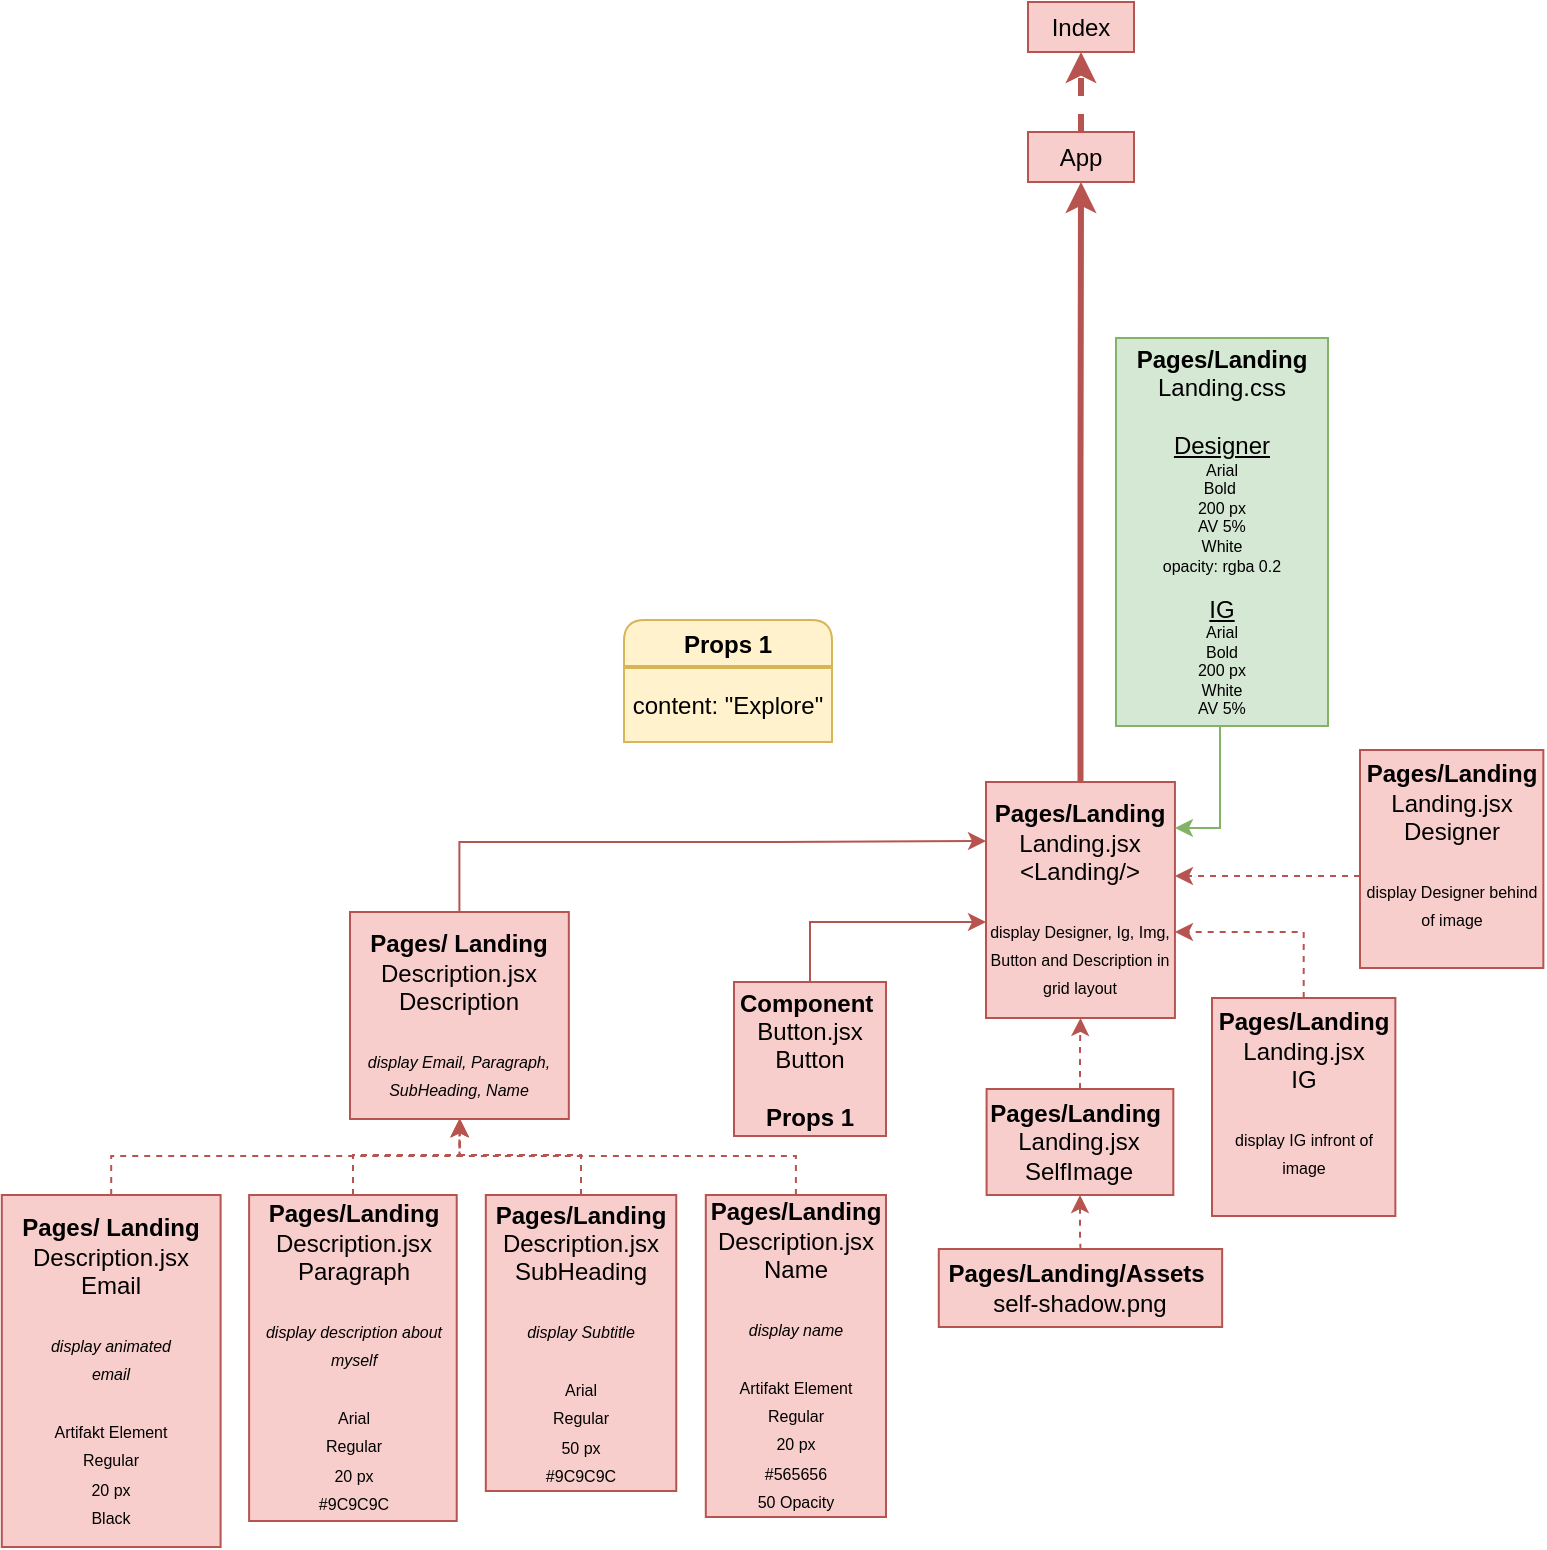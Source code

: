 <mxfile version="16.5.1" type="device"><diagram id="cFOZOIC72-pHiuxB3sqV" name="Page-1"><mxGraphModel dx="1897" dy="1311" grid="0" gridSize="10" guides="1" tooltips="1" connect="1" arrows="1" fold="1" page="0" pageScale="1" pageWidth="850" pageHeight="1100" background="none" math="0" shadow="0"><root><mxCell id="0"/><mxCell id="1" parent="0"/><mxCell id="mDYiBMSl4Z8b1BtRQU-R-2" value="" style="edgeStyle=orthogonalEdgeStyle;rounded=0;orthogonalLoop=1;jettySize=auto;html=1;fillColor=#f8cecc;strokeColor=#b85450;strokeWidth=3;dashed=1;" parent="1" source="mDYiBMSl4Z8b1BtRQU-R-1" target="A9FlnMYe5ykQsHilOMoN-1" edge="1"><mxGeometry relative="1" as="geometry"/></mxCell><mxCell id="A9FlnMYe5ykQsHilOMoN-1" value="Index" style="rounded=0;whiteSpace=wrap;html=1;fillColor=#f8cecc;strokeColor=#b85450;" parent="1" vertex="1"><mxGeometry x="354" y="-364" width="53" height="25" as="geometry"/></mxCell><mxCell id="mDYiBMSl4Z8b1BtRQU-R-6" value="" style="edgeStyle=orthogonalEdgeStyle;rounded=0;orthogonalLoop=1;jettySize=auto;html=1;fillColor=#f8cecc;strokeColor=#b85450;strokeWidth=3;" parent="1" source="mDYiBMSl4Z8b1BtRQU-R-5" target="mDYiBMSl4Z8b1BtRQU-R-1" edge="1"><mxGeometry relative="1" as="geometry"/></mxCell><mxCell id="mDYiBMSl4Z8b1BtRQU-R-1" value="App" style="rounded=0;whiteSpace=wrap;html=1;fillColor=#f8cecc;strokeColor=#b85450;" parent="1" vertex="1"><mxGeometry x="354" y="-299" width="53" height="25" as="geometry"/></mxCell><mxCell id="mDYiBMSl4Z8b1BtRQU-R-5" value="&lt;b&gt;Pages/Landing&lt;br&gt;&lt;/b&gt;Landing.jsx &amp;lt;Landing/&amp;gt;&lt;br&gt;&lt;br&gt;&lt;font style=&quot;font-size: 8px&quot;&gt;display Designer, Ig, Img, Button and Description in grid layout&lt;/font&gt;" style="rounded=0;whiteSpace=wrap;html=1;fillColor=#f8cecc;strokeColor=#b85450;" parent="1" vertex="1"><mxGeometry x="333" y="26" width="94.47" height="118" as="geometry"/></mxCell><mxCell id="mDYiBMSl4Z8b1BtRQU-R-10" value="&lt;b&gt;Pages/Landing/Assets&lt;/b&gt;&amp;nbsp;&lt;br&gt;self-shadow.png" style="rounded=0;whiteSpace=wrap;html=1;fillColor=#f8cecc;strokeColor=#b85450;" parent="1" vertex="1"><mxGeometry x="309.39" y="259.5" width="141.69" height="39" as="geometry"/></mxCell><mxCell id="x-eTrsKcbJd0XROmDZHk-91" style="edgeStyle=orthogonalEdgeStyle;rounded=0;orthogonalLoop=1;jettySize=auto;html=1;fontSize=8;startArrow=none;startFill=0;endArrow=classic;endFill=1;fillColor=#f8cecc;strokeColor=#b85450;dashed=1;" edge="1" parent="1" source="mDYiBMSl4Z8b1BtRQU-R-16" target="mDYiBMSl4Z8b1BtRQU-R-5"><mxGeometry relative="1" as="geometry"><Array as="points"><mxPoint x="492" y="101"/></Array></mxGeometry></mxCell><mxCell id="mDYiBMSl4Z8b1BtRQU-R-16" value="&lt;b&gt;Pages/Landing&lt;br&gt;&lt;/b&gt;Landing.jsx&lt;br&gt;IG&lt;br&gt;&lt;br&gt;&lt;font style=&quot;font-size: 8px&quot;&gt;display IG infront of image&lt;/font&gt;&lt;br&gt;&lt;font style=&quot;font-size: 8px&quot;&gt;&lt;br&gt;&lt;/font&gt;" style="rounded=0;whiteSpace=wrap;html=1;fillColor=#f8cecc;strokeColor=#b85450;" parent="1" vertex="1"><mxGeometry x="446" y="134" width="91.68" height="109" as="geometry"/></mxCell><mxCell id="x-eTrsKcbJd0XROmDZHk-85" style="edgeStyle=orthogonalEdgeStyle;rounded=0;orthogonalLoop=1;jettySize=auto;html=1;fontSize=8;startArrow=none;startFill=0;endArrow=classic;endFill=1;fillColor=#f8cecc;strokeColor=#b85450;" edge="1" parent="1" source="mDYiBMSl4Z8b1BtRQU-R-18" target="mDYiBMSl4Z8b1BtRQU-R-5"><mxGeometry relative="1" as="geometry"><Array as="points"><mxPoint x="245" y="96"/></Array></mxGeometry></mxCell><mxCell id="mDYiBMSl4Z8b1BtRQU-R-18" value="&lt;b&gt;Component&lt;/b&gt;&amp;nbsp;&lt;br&gt;Button.jsx&lt;br&gt;Button&lt;br&gt;&lt;br&gt;&lt;b&gt;Props 1&lt;/b&gt;" style="rounded=0;whiteSpace=wrap;html=1;fillColor=#f8cecc;strokeColor=#b85450;" parent="1" vertex="1"><mxGeometry x="207" y="126" width="76" height="77" as="geometry"/></mxCell><mxCell id="x-eTrsKcbJd0XROmDZHk-46" style="edgeStyle=orthogonalEdgeStyle;rounded=0;orthogonalLoop=1;jettySize=auto;html=1;entryX=0.5;entryY=0;entryDx=0;entryDy=0;startArrow=classic;startFill=1;endArrow=none;endFill=0;fillColor=#f8cecc;strokeColor=#b85450;dashed=1;" edge="1" parent="1" source="x-eTrsKcbJd0XROmDZHk-32" target="mDYiBMSl4Z8b1BtRQU-R-10"><mxGeometry relative="1" as="geometry"><Array as="points"/></mxGeometry></mxCell><mxCell id="x-eTrsKcbJd0XROmDZHk-83" style="edgeStyle=orthogonalEdgeStyle;rounded=0;orthogonalLoop=1;jettySize=auto;html=1;fontSize=8;startArrow=none;startFill=0;endArrow=classic;endFill=1;fillColor=#f8cecc;strokeColor=#b85450;dashed=1;" edge="1" parent="1" source="x-eTrsKcbJd0XROmDZHk-32" target="mDYiBMSl4Z8b1BtRQU-R-5"><mxGeometry relative="1" as="geometry"/></mxCell><mxCell id="x-eTrsKcbJd0XROmDZHk-32" value="&lt;b&gt;Pages/Landing&lt;/b&gt;&amp;nbsp;&lt;br&gt;Landing.jsx&lt;br&gt;SelfImage" style="rounded=0;whiteSpace=wrap;html=1;fillColor=#f8cecc;strokeColor=#b85450;" vertex="1" parent="1"><mxGeometry x="333.29" y="179.5" width="93.37" height="53" as="geometry"/></mxCell><mxCell id="x-eTrsKcbJd0XROmDZHk-39" value="Props 1" style="swimlane;rounded=1;shadow=0;glass=0;sketch=0;strokeWidth=1;fillColor=#fff2cc;strokeColor=#d6b656;" vertex="1" parent="1"><mxGeometry x="152.0" y="-55" width="104" height="57" as="geometry"/></mxCell><mxCell id="x-eTrsKcbJd0XROmDZHk-42" value="content: &quot;Explore&quot;" style="text;html=1;strokeColor=#d6b656;fillColor=#fff2cc;align=center;verticalAlign=middle;whiteSpace=wrap;rounded=0;shadow=0;glass=0;sketch=0;" vertex="1" parent="x-eTrsKcbJd0XROmDZHk-39"><mxGeometry y="24" width="104" height="37" as="geometry"/></mxCell><mxCell id="x-eTrsKcbJd0XROmDZHk-87" style="edgeStyle=orthogonalEdgeStyle;rounded=0;orthogonalLoop=1;jettySize=auto;html=1;fontSize=8;startArrow=none;startFill=0;endArrow=classic;endFill=1;fillColor=#f8cecc;strokeColor=#b85450;dashed=1;" edge="1" parent="1" source="x-eTrsKcbJd0XROmDZHk-80" target="mDYiBMSl4Z8b1BtRQU-R-5"><mxGeometry relative="1" as="geometry"><Array as="points"><mxPoint x="472" y="73"/><mxPoint x="472" y="73"/></Array></mxGeometry></mxCell><mxCell id="x-eTrsKcbJd0XROmDZHk-80" value="&lt;b&gt;Pages/Landing&lt;br&gt;&lt;/b&gt;Landing.jsx&lt;br&gt;Designer&lt;br&gt;&lt;br&gt;&lt;font style=&quot;font-size: 8px&quot;&gt;display Designer behind of image&lt;/font&gt;&lt;br&gt;&lt;font style=&quot;font-size: 8px&quot;&gt;&lt;br&gt;&lt;/font&gt;" style="rounded=0;whiteSpace=wrap;html=1;fillColor=#f8cecc;strokeColor=#b85450;" vertex="1" parent="1"><mxGeometry x="520" y="10" width="91.68" height="109" as="geometry"/></mxCell><mxCell id="x-eTrsKcbJd0XROmDZHk-90" style="edgeStyle=orthogonalEdgeStyle;rounded=0;orthogonalLoop=1;jettySize=auto;html=1;fontSize=8;startArrow=none;startFill=0;endArrow=classic;endFill=1;fillColor=#d5e8d4;strokeColor=#82b366;" edge="1" parent="1" source="x-eTrsKcbJd0XROmDZHk-88" target="mDYiBMSl4Z8b1BtRQU-R-5"><mxGeometry relative="1" as="geometry"><Array as="points"><mxPoint x="450" y="49"/></Array></mxGeometry></mxCell><mxCell id="x-eTrsKcbJd0XROmDZHk-88" value="&lt;span style=&quot;font-size: 12px&quot;&gt;&lt;b&gt;Pages/Landing&lt;/b&gt;&lt;br&gt;Landing.css&lt;br&gt;&lt;u&gt;&lt;br&gt;Designer&lt;/u&gt;&lt;br&gt;&lt;/span&gt;Arial&lt;br&gt;Bold&amp;nbsp;&lt;br&gt;200 px&lt;br&gt;AV 5%&lt;br&gt;White&lt;font style=&quot;font-size: 8px&quot;&gt;&lt;br&gt;opacity: rgba 0.2&lt;br&gt;&lt;br&gt;&lt;u&gt;&lt;span style=&quot;font-size: 12px&quot;&gt;IG&lt;/span&gt;&lt;br&gt;&lt;/u&gt;Arial&lt;br&gt;Bold&lt;br&gt;200 px&lt;br&gt;White&lt;br&gt;AV 5%&lt;br&gt;&lt;/font&gt;" style="rounded=0;whiteSpace=wrap;html=1;shadow=0;glass=0;sketch=0;fontSize=8;strokeWidth=1;fillColor=#d5e8d4;strokeColor=#82b366;" vertex="1" parent="1"><mxGeometry x="398" y="-196" width="106" height="194" as="geometry"/></mxCell><mxCell id="x-eTrsKcbJd0XROmDZHk-99" style="edgeStyle=orthogonalEdgeStyle;rounded=0;orthogonalLoop=1;jettySize=auto;html=1;fontSize=8;startArrow=none;startFill=0;endArrow=classic;endFill=1;strokeWidth=1;fillColor=#f8cecc;strokeColor=#b85450;dashed=1;" edge="1" parent="1" source="x-eTrsKcbJd0XROmDZHk-92" target="x-eTrsKcbJd0XROmDZHk-97"><mxGeometry relative="1" as="geometry"/></mxCell><mxCell id="x-eTrsKcbJd0XROmDZHk-92" value="&lt;b&gt;Pages/Landing&lt;br&gt;&lt;/b&gt;Description.jsx&lt;br&gt;Paragraph&lt;br&gt;&lt;font style=&quot;font-size: 8px&quot;&gt;&lt;br&gt;&lt;i&gt;display description about myself&lt;/i&gt;&lt;br&gt;&lt;br&gt;Arial&lt;br&gt;Regular&lt;br&gt;20 px&lt;br&gt;#9C9C9C&lt;br&gt;&lt;/font&gt;" style="rounded=0;whiteSpace=wrap;html=1;fillColor=#f8cecc;strokeColor=#b85450;" vertex="1" parent="1"><mxGeometry x="-35.444" y="232.5" width="103.806" height="163" as="geometry"/></mxCell><mxCell id="x-eTrsKcbJd0XROmDZHk-102" style="edgeStyle=orthogonalEdgeStyle;rounded=0;orthogonalLoop=1;jettySize=auto;html=1;fontSize=8;startArrow=none;startFill=0;endArrow=classic;endFill=1;strokeWidth=1;fillColor=#f8cecc;strokeColor=#b85450;dashed=1;" edge="1" parent="1" source="x-eTrsKcbJd0XROmDZHk-93" target="x-eTrsKcbJd0XROmDZHk-97"><mxGeometry relative="1" as="geometry"><Array as="points"><mxPoint x="-104" y="213"/><mxPoint x="70" y="213"/></Array></mxGeometry></mxCell><mxCell id="x-eTrsKcbJd0XROmDZHk-93" value="&lt;b&gt;Pages/ Landing&lt;br&gt;&lt;/b&gt;Description.jsx&lt;br&gt;Email&lt;br&gt;&lt;font style=&quot;font-size: 8px&quot;&gt;&lt;br&gt;&lt;i&gt;display animated &lt;br&gt;email&lt;/i&gt;&lt;br&gt;&lt;br&gt;Artifakt Element&lt;br&gt;Regular&lt;br&gt;20 px&lt;br&gt;Black&lt;br&gt;&lt;/font&gt;" style="rounded=0;whiteSpace=wrap;html=1;fillColor=#f8cecc;strokeColor=#b85450;" vertex="1" parent="1"><mxGeometry x="-159.104" y="232.5" width="109.405" height="176" as="geometry"/></mxCell><mxCell id="x-eTrsKcbJd0XROmDZHk-100" style="edgeStyle=orthogonalEdgeStyle;rounded=0;orthogonalLoop=1;jettySize=auto;html=1;fontSize=8;startArrow=none;startFill=0;endArrow=classic;endFill=1;strokeWidth=1;fillColor=#f8cecc;strokeColor=#b85450;dashed=1;" edge="1" parent="1" source="x-eTrsKcbJd0XROmDZHk-94" target="x-eTrsKcbJd0XROmDZHk-97"><mxGeometry relative="1" as="geometry"/></mxCell><mxCell id="x-eTrsKcbJd0XROmDZHk-94" value="&lt;b&gt;Pages/Landing&lt;/b&gt;&lt;br&gt;Description.jsx&lt;br&gt;SubHeading&lt;br&gt;&lt;font style=&quot;font-size: 8px&quot;&gt;&lt;br&gt;&lt;i&gt;display Subtitle&lt;br&gt;&lt;/i&gt;&lt;br&gt;Arial&lt;br&gt;Regular&lt;br&gt;50 px&lt;br&gt;#9C9C9C&lt;br&gt;&lt;/font&gt;" style="rounded=0;whiteSpace=wrap;html=1;fillColor=#f8cecc;strokeColor=#b85450;" vertex="1" parent="1"><mxGeometry x="82.899" y="232.5" width="95.225" height="148" as="geometry"/></mxCell><mxCell id="x-eTrsKcbJd0XROmDZHk-101" style="edgeStyle=orthogonalEdgeStyle;rounded=0;orthogonalLoop=1;jettySize=auto;html=1;fontSize=8;startArrow=none;startFill=0;endArrow=classic;endFill=1;strokeWidth=1;fillColor=#f8cecc;strokeColor=#b85450;dashed=1;" edge="1" parent="1" source="x-eTrsKcbJd0XROmDZHk-95" target="x-eTrsKcbJd0XROmDZHk-97"><mxGeometry relative="1" as="geometry"><Array as="points"><mxPoint x="238" y="213"/><mxPoint x="70" y="213"/></Array></mxGeometry></mxCell><mxCell id="x-eTrsKcbJd0XROmDZHk-95" value="&lt;b&gt;Pages/Landing&lt;br&gt;&lt;/b&gt;Description.jsx&lt;br&gt;Name&lt;br&gt;&lt;font style=&quot;font-size: 8px&quot;&gt;&lt;br&gt;&lt;i&gt;display name&lt;/i&gt;&lt;br&gt;&lt;br&gt;Artifakt Element&lt;br&gt;Regular&lt;br&gt;20 px&lt;br&gt;#565656&lt;br&gt;50 Opacity&lt;br&gt;&lt;/font&gt;" style="rounded=0;whiteSpace=wrap;html=1;fillColor=#f8cecc;strokeColor=#b85450;" vertex="1" parent="1"><mxGeometry x="192.901" y="232.5" width="90.098" height="161" as="geometry"/></mxCell><mxCell id="x-eTrsKcbJd0XROmDZHk-98" style="edgeStyle=orthogonalEdgeStyle;rounded=0;orthogonalLoop=1;jettySize=auto;html=1;entryX=0;entryY=0.25;entryDx=0;entryDy=0;fontSize=8;startArrow=none;startFill=0;endArrow=classic;endFill=1;strokeWidth=1;fillColor=#f8cecc;strokeColor=#b85450;" edge="1" parent="1" source="x-eTrsKcbJd0XROmDZHk-97" target="mDYiBMSl4Z8b1BtRQU-R-5"><mxGeometry relative="1" as="geometry"><Array as="points"><mxPoint x="70" y="56"/><mxPoint x="229" y="56"/></Array></mxGeometry></mxCell><mxCell id="x-eTrsKcbJd0XROmDZHk-97" value="&lt;b&gt;Pages/ Landing&lt;br&gt;&lt;/b&gt;Description.jsx&lt;br&gt;Description&lt;br&gt;&lt;font style=&quot;font-size: 8px&quot;&gt;&lt;br&gt;&lt;i&gt;display Email, Paragraph, SubHeading, Name&lt;/i&gt;&lt;br&gt;&lt;/font&gt;" style="rounded=0;whiteSpace=wrap;html=1;fillColor=#f8cecc;strokeColor=#b85450;" vertex="1" parent="1"><mxGeometry x="15" y="91" width="109.41" height="103.5" as="geometry"/></mxCell></root></mxGraphModel></diagram></mxfile>
